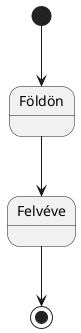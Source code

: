 





@startuml
scale 350 width


@startuml
[*] --> Földön
Földön --> Felvéve

Felvéve --> [*]

@enduml



@startuml
scale 350 width


@startuml
[*] --> Földön
Földön --> Felvéve
Felvéve --> Földön
state Földön {
 Bekapcsolva --> Kikapcsolva
 Kikapcsolva --> Bekapcsolva
}

Felvéve --> [*]
Földön --> [*]

@enduml



@startuml
scale 350 width


@startuml
[*] --> Sima_szoba
Sima_szoba --> Gázos_szoba
Gázos_szoba --> Sima_szoba
Sima_szoba --> Eltűnős_szoba
Eltűnős_szoba --> Sima_szoba
Eltűnős_szoba --> Gázos_és_eltünős_szoba
Gázos_és_eltünős_szoba --> Eltűnős_szoba
Gázos_és_eltünős_szoba --> Gázos_szoba
Gázos_szoba --> Gázos_és_eltünős_szoba

Gázos_és_eltünős_szoba --> [*]
Sima_szoba --> [*]
Gázos_szoba --> [*]
Eltűnős_szoba --> [*]
@enduml



@startuml
scale 350 width


@startuml
[*] --> Nincs_a_játékosnál_tárgy
Nincs_a_játékosnál_tárgy --> 1_tárgy
1_tárgy --> 2_tárgy
2_tárgy --> 1_tárgy
1_tárgy --> Nincs_a_játékosnál_tárgy

2_tárgy --> 3_tárgy
3_tárgy --> 2_tárgy
2_tárgy --> Nincs_a_játékosnál_tárgy

3_tárgy --> 4_tárgy
4_tárgy --> 3_tárgy
3_tárgy --> Nincs_a_játékosnál_tárgy

4_tárgy --> 5_tárgy
5_tárgy --> 4_tárgy
4_tárgy --> Nincs_a_játékosnál_tárgy

5_tárgy --> Nincs_a_játékosnál_tárgy

1_tárgy --> [*]
2_tárgy --> [*]
3_tárgy --> [*]
4_tárgy --> [*]
5_tárgy --> [*]
Nincs_a_játékosnál_tárgy --> [*]
@enduml

